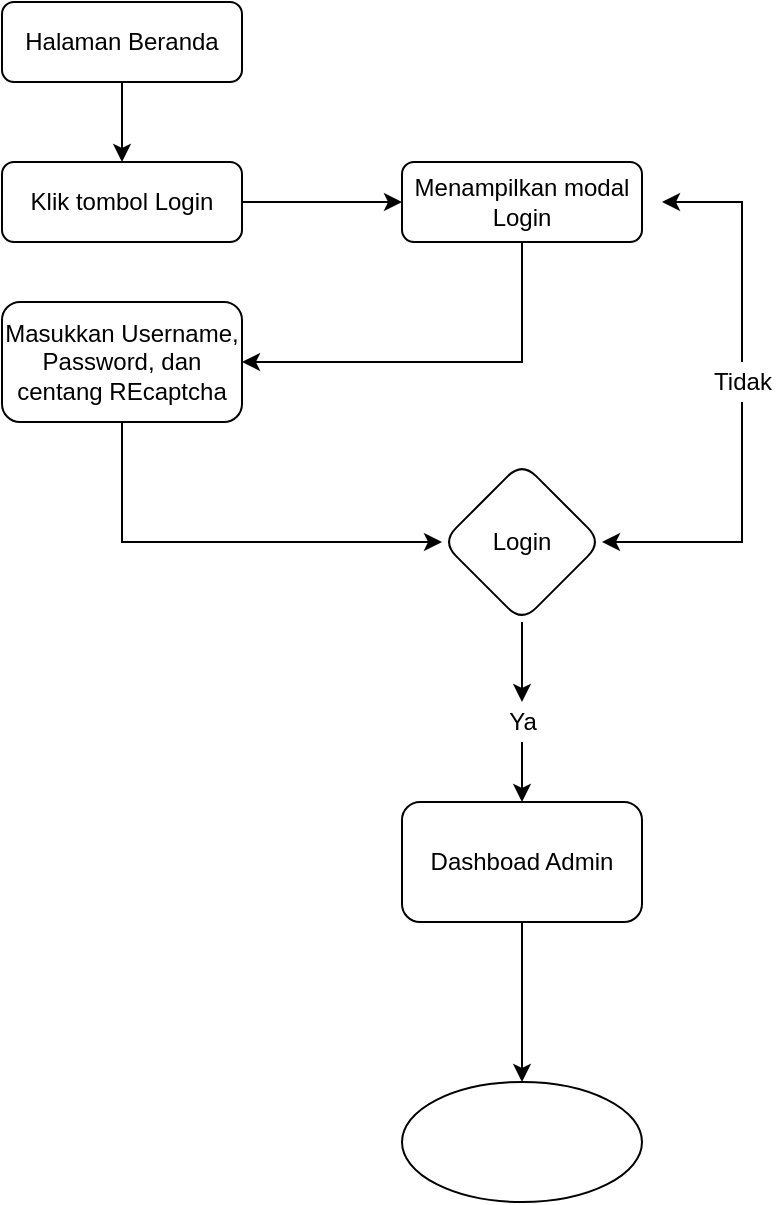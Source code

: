 <mxfile version="14.9.7" type="github">
  <diagram id="C5RBs43oDa-KdzZeNtuy" name="Page-1">
    <mxGraphModel dx="1422" dy="754" grid="1" gridSize="10" guides="1" tooltips="1" connect="1" arrows="1" fold="1" page="1" pageScale="1" pageWidth="827" pageHeight="1169" math="0" shadow="0">
      <root>
        <mxCell id="WIyWlLk6GJQsqaUBKTNV-0" />
        <mxCell id="WIyWlLk6GJQsqaUBKTNV-1" parent="WIyWlLk6GJQsqaUBKTNV-0" />
        <mxCell id="bJTvvFOX0tKF-C_1A1X7-16" value="" style="edgeStyle=orthogonalEdgeStyle;rounded=0;orthogonalLoop=1;jettySize=auto;html=1;" edge="1" parent="WIyWlLk6GJQsqaUBKTNV-1" source="WIyWlLk6GJQsqaUBKTNV-3" target="bJTvvFOX0tKF-C_1A1X7-0">
          <mxGeometry relative="1" as="geometry" />
        </mxCell>
        <mxCell id="WIyWlLk6GJQsqaUBKTNV-3" value="Halaman Beranda" style="rounded=1;whiteSpace=wrap;html=1;fontSize=12;glass=0;strokeWidth=1;shadow=0;" parent="WIyWlLk6GJQsqaUBKTNV-1" vertex="1">
          <mxGeometry x="160" y="80" width="120" height="40" as="geometry" />
        </mxCell>
        <mxCell id="bJTvvFOX0tKF-C_1A1X7-11" value="" style="edgeStyle=orthogonalEdgeStyle;rounded=0;orthogonalLoop=1;jettySize=auto;html=1;" edge="1" parent="WIyWlLk6GJQsqaUBKTNV-1" source="bJTvvFOX0tKF-C_1A1X7-0" target="bJTvvFOX0tKF-C_1A1X7-10">
          <mxGeometry relative="1" as="geometry" />
        </mxCell>
        <mxCell id="bJTvvFOX0tKF-C_1A1X7-0" value="Klik tombol Login" style="rounded=1;whiteSpace=wrap;html=1;fontSize=12;glass=0;strokeWidth=1;shadow=0;" vertex="1" parent="WIyWlLk6GJQsqaUBKTNV-1">
          <mxGeometry x="160" y="160" width="120" height="40" as="geometry" />
        </mxCell>
        <mxCell id="bJTvvFOX0tKF-C_1A1X7-20" value="" style="edgeStyle=orthogonalEdgeStyle;rounded=0;orthogonalLoop=1;jettySize=auto;html=1;" edge="1" parent="WIyWlLk6GJQsqaUBKTNV-1" source="bJTvvFOX0tKF-C_1A1X7-10" target="bJTvvFOX0tKF-C_1A1X7-19">
          <mxGeometry relative="1" as="geometry">
            <Array as="points">
              <mxPoint x="420" y="260" />
            </Array>
          </mxGeometry>
        </mxCell>
        <mxCell id="bJTvvFOX0tKF-C_1A1X7-10" value="Menampilkan modal Login" style="rounded=1;whiteSpace=wrap;html=1;fontSize=12;glass=0;strokeWidth=1;shadow=0;" vertex="1" parent="WIyWlLk6GJQsqaUBKTNV-1">
          <mxGeometry x="360" y="160" width="120" height="40" as="geometry" />
        </mxCell>
        <mxCell id="bJTvvFOX0tKF-C_1A1X7-22" value="" style="edgeStyle=orthogonalEdgeStyle;rounded=0;orthogonalLoop=1;jettySize=auto;html=1;" edge="1" parent="WIyWlLk6GJQsqaUBKTNV-1" source="bJTvvFOX0tKF-C_1A1X7-19" target="bJTvvFOX0tKF-C_1A1X7-21">
          <mxGeometry relative="1" as="geometry">
            <Array as="points">
              <mxPoint x="220" y="350" />
            </Array>
          </mxGeometry>
        </mxCell>
        <mxCell id="bJTvvFOX0tKF-C_1A1X7-19" value="Masukkan Username, Password, dan centang REcaptcha" style="rounded=1;whiteSpace=wrap;html=1;fontSize=12;glass=0;strokeWidth=1;shadow=0;" vertex="1" parent="WIyWlLk6GJQsqaUBKTNV-1">
          <mxGeometry x="160" y="230" width="120" height="60" as="geometry" />
        </mxCell>
        <mxCell id="bJTvvFOX0tKF-C_1A1X7-45" value="" style="edgeStyle=orthogonalEdgeStyle;rounded=0;orthogonalLoop=1;jettySize=auto;html=1;" edge="1" parent="WIyWlLk6GJQsqaUBKTNV-1" source="bJTvvFOX0tKF-C_1A1X7-21" target="bJTvvFOX0tKF-C_1A1X7-32">
          <mxGeometry relative="1" as="geometry" />
        </mxCell>
        <mxCell id="bJTvvFOX0tKF-C_1A1X7-21" value="Login" style="rhombus;whiteSpace=wrap;html=1;rounded=1;shadow=0;strokeWidth=1;glass=0;" vertex="1" parent="WIyWlLk6GJQsqaUBKTNV-1">
          <mxGeometry x="380" y="310" width="80" height="80" as="geometry" />
        </mxCell>
        <mxCell id="bJTvvFOX0tKF-C_1A1X7-43" value="" style="edgeStyle=orthogonalEdgeStyle;rounded=0;orthogonalLoop=1;jettySize=auto;html=1;" edge="1" parent="WIyWlLk6GJQsqaUBKTNV-1" source="bJTvvFOX0tKF-C_1A1X7-30" target="bJTvvFOX0tKF-C_1A1X7-42">
          <mxGeometry relative="1" as="geometry" />
        </mxCell>
        <mxCell id="bJTvvFOX0tKF-C_1A1X7-30" value="Dashboad Admin" style="whiteSpace=wrap;html=1;rounded=1;shadow=0;strokeWidth=1;glass=0;" vertex="1" parent="WIyWlLk6GJQsqaUBKTNV-1">
          <mxGeometry x="360" y="480" width="120" height="60" as="geometry" />
        </mxCell>
        <mxCell id="bJTvvFOX0tKF-C_1A1X7-46" value="" style="edgeStyle=orthogonalEdgeStyle;rounded=0;orthogonalLoop=1;jettySize=auto;html=1;" edge="1" parent="WIyWlLk6GJQsqaUBKTNV-1" source="bJTvvFOX0tKF-C_1A1X7-32" target="bJTvvFOX0tKF-C_1A1X7-30">
          <mxGeometry relative="1" as="geometry" />
        </mxCell>
        <mxCell id="bJTvvFOX0tKF-C_1A1X7-32" value="Ya" style="text;html=1;align=center;verticalAlign=middle;resizable=0;points=[];autosize=1;strokeColor=none;" vertex="1" parent="WIyWlLk6GJQsqaUBKTNV-1">
          <mxGeometry x="405" y="430" width="30" height="20" as="geometry" />
        </mxCell>
        <mxCell id="bJTvvFOX0tKF-C_1A1X7-38" value="" style="edgeStyle=orthogonalEdgeStyle;rounded=0;orthogonalLoop=1;jettySize=auto;html=1;" edge="1" parent="WIyWlLk6GJQsqaUBKTNV-1" source="bJTvvFOX0tKF-C_1A1X7-33">
          <mxGeometry relative="1" as="geometry">
            <mxPoint x="490" y="180" as="targetPoint" />
            <Array as="points">
              <mxPoint x="530" y="180" />
            </Array>
          </mxGeometry>
        </mxCell>
        <mxCell id="bJTvvFOX0tKF-C_1A1X7-41" value="" style="edgeStyle=orthogonalEdgeStyle;rounded=0;orthogonalLoop=1;jettySize=auto;html=1;entryX=1;entryY=0.5;entryDx=0;entryDy=0;" edge="1" parent="WIyWlLk6GJQsqaUBKTNV-1" source="bJTvvFOX0tKF-C_1A1X7-33" target="bJTvvFOX0tKF-C_1A1X7-21">
          <mxGeometry relative="1" as="geometry">
            <Array as="points">
              <mxPoint x="530" y="350" />
            </Array>
          </mxGeometry>
        </mxCell>
        <mxCell id="bJTvvFOX0tKF-C_1A1X7-33" value="Tidak" style="text;html=1;align=center;verticalAlign=middle;resizable=0;points=[];autosize=1;strokeColor=none;" vertex="1" parent="WIyWlLk6GJQsqaUBKTNV-1">
          <mxGeometry x="510" y="260" width="40" height="20" as="geometry" />
        </mxCell>
        <mxCell id="bJTvvFOX0tKF-C_1A1X7-42" value="" style="ellipse;whiteSpace=wrap;html=1;rounded=1;shadow=0;strokeWidth=1;glass=0;" vertex="1" parent="WIyWlLk6GJQsqaUBKTNV-1">
          <mxGeometry x="360" y="620" width="120" height="60" as="geometry" />
        </mxCell>
      </root>
    </mxGraphModel>
  </diagram>
</mxfile>
